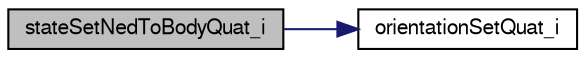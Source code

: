 digraph "stateSetNedToBodyQuat_i"
{
  edge [fontname="FreeSans",fontsize="10",labelfontname="FreeSans",labelfontsize="10"];
  node [fontname="FreeSans",fontsize="10",shape=record];
  rankdir="LR";
  Node1 [label="stateSetNedToBodyQuat_i",height=0.2,width=0.4,color="black", fillcolor="grey75", style="filled", fontcolor="black"];
  Node1 -> Node2 [color="midnightblue",fontsize="10",style="solid",fontname="FreeSans"];
  Node2 [label="orientationSetQuat_i",height=0.2,width=0.4,color="black", fillcolor="white", style="filled",URL="$group__math__orientation__representation.html#ga8a3e395362b89b24cee7c3dd6dddb03c",tooltip="Set vehicle body attitude from quaternion (int). "];
}
